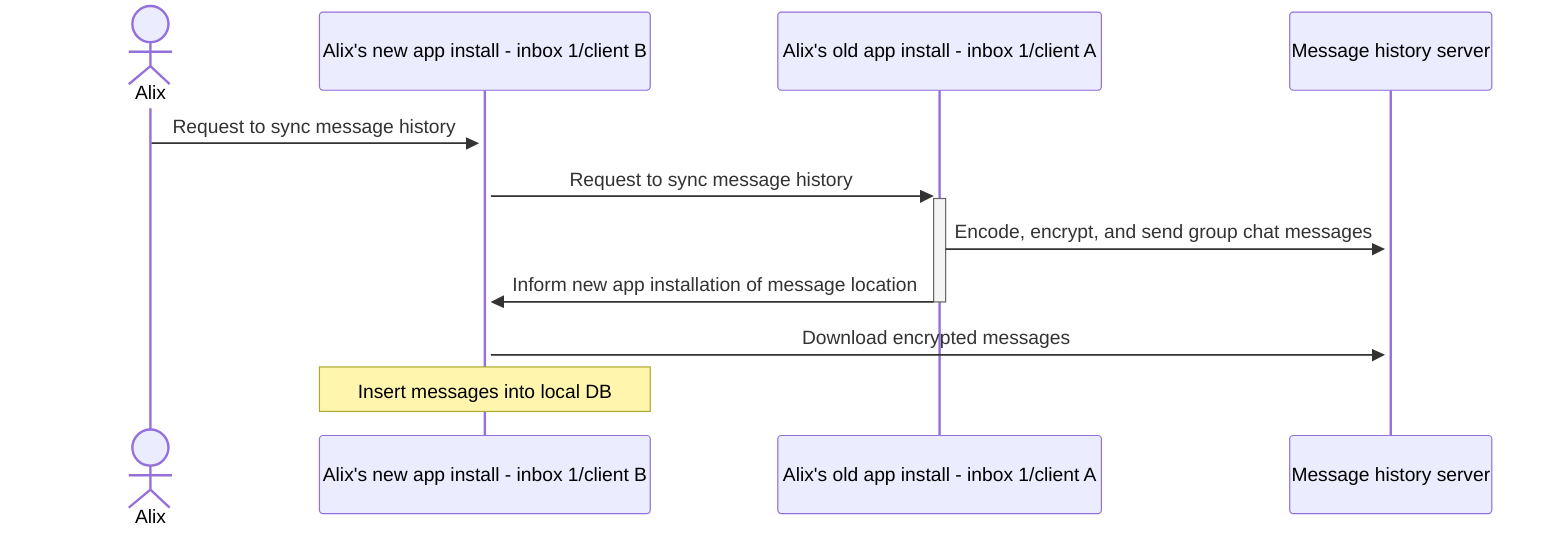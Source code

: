 sequenceDiagram
  actor aID as Alix
  participant nID as Alix's new app install - inbox 1/client B
  participant oID as Alix's old app install - inbox 1/client A
  participant mID as Message history server

  aID ->>+ nID: Request to sync message history
  nID ->>+ oID: Request to sync message history
  oID ->>+ mID: Encode, encrypt, and send group chat messages
  oID ->>- nID: Inform new app installation of message location
  nID ->>+ mID: Download encrypted messages
  Note over nID: Insert messages into local DB